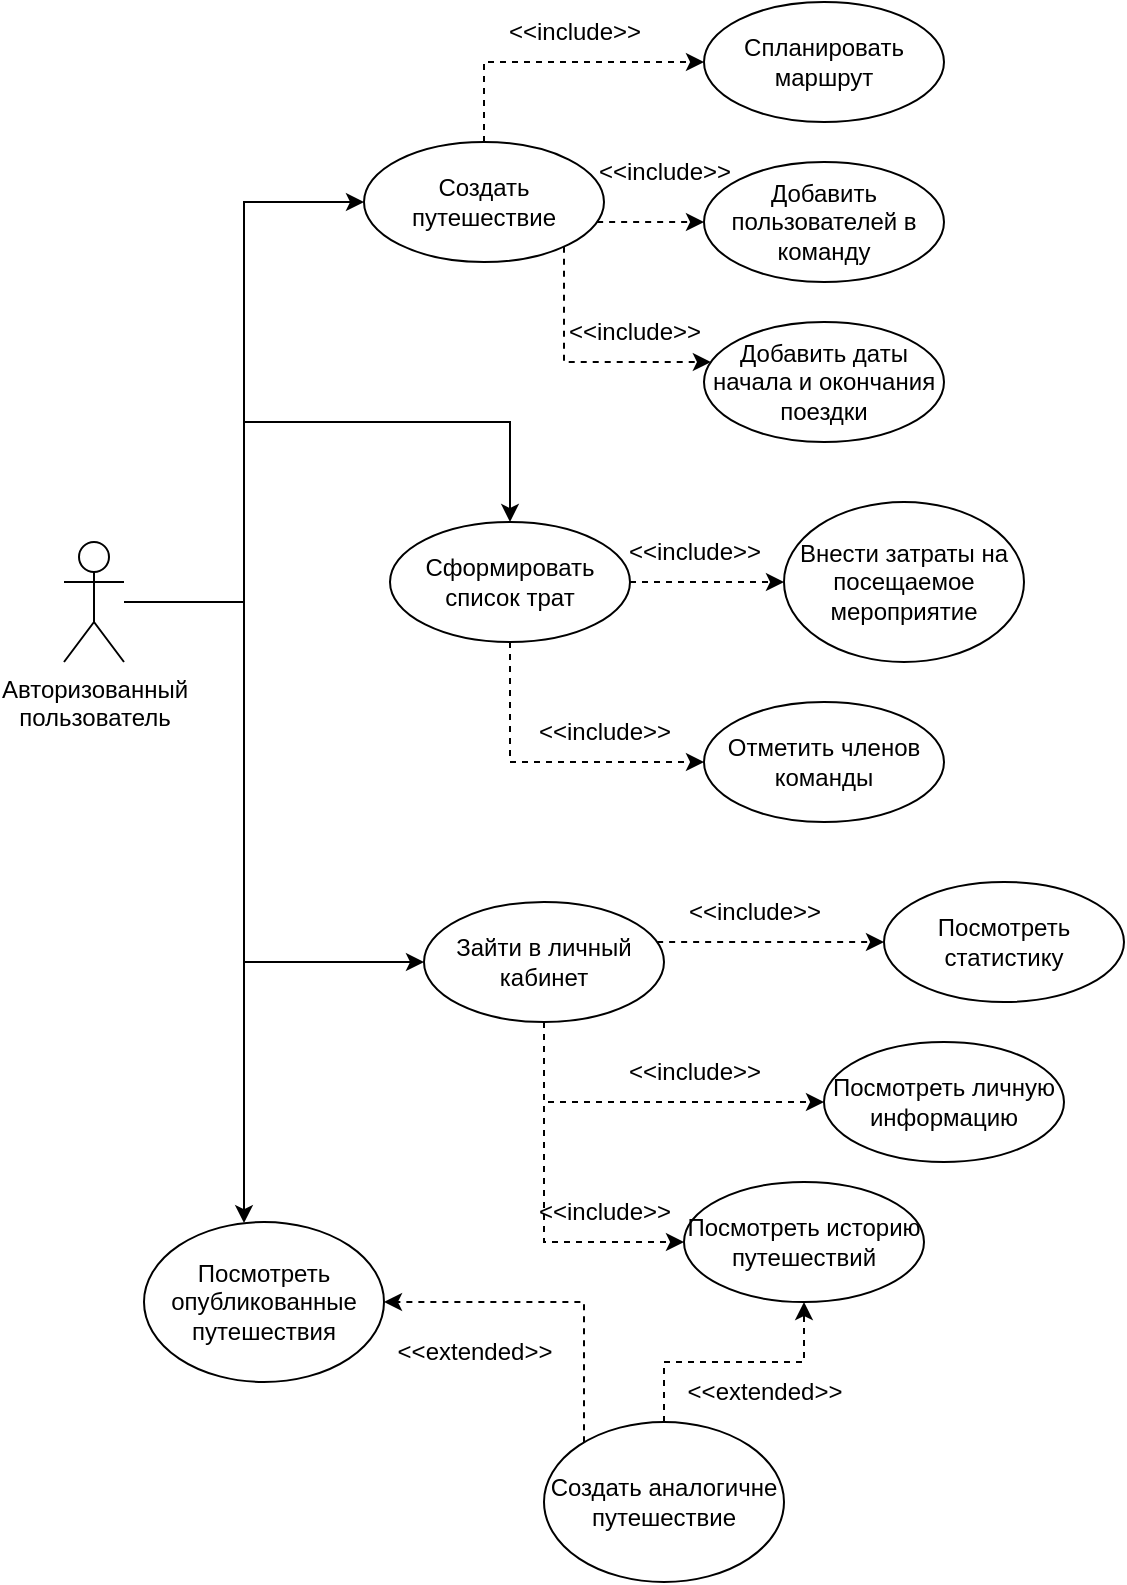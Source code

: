 <mxfile version="23.1.5" type="device">
  <diagram name="Страница — 1" id="QKurY-7QVvYl4Nxj8XBM">
    <mxGraphModel dx="590" dy="1044" grid="1" gridSize="10" guides="1" tooltips="1" connect="1" arrows="1" fold="1" page="1" pageScale="1" pageWidth="827" pageHeight="1169" math="0" shadow="0">
      <root>
        <mxCell id="0" />
        <mxCell id="1" parent="0" />
        <mxCell id="iyz1q3-HyyT69oxtzD1N-1" style="rounded=0;orthogonalLoop=1;jettySize=auto;html=1;edgeStyle=orthogonalEdgeStyle;" parent="1" source="iyz1q3-HyyT69oxtzD1N-2" target="iyz1q3-HyyT69oxtzD1N-6" edge="1">
          <mxGeometry relative="1" as="geometry">
            <Array as="points">
              <mxPoint x="220" y="520" />
              <mxPoint x="220" y="320" />
            </Array>
          </mxGeometry>
        </mxCell>
        <mxCell id="iyz1q3-HyyT69oxtzD1N-16" style="edgeStyle=orthogonalEdgeStyle;rounded=0;orthogonalLoop=1;jettySize=auto;html=1;" parent="1" source="iyz1q3-HyyT69oxtzD1N-2" target="iyz1q3-HyyT69oxtzD1N-15" edge="1">
          <mxGeometry relative="1" as="geometry">
            <Array as="points">
              <mxPoint x="220" y="520" />
              <mxPoint x="220" y="700" />
            </Array>
          </mxGeometry>
        </mxCell>
        <mxCell id="iyz1q3-HyyT69oxtzD1N-2" value="Авторизованный&lt;br&gt;пользователь" style="shape=umlActor;verticalLabelPosition=bottom;verticalAlign=top;html=1;outlineConnect=0;" parent="1" vertex="1">
          <mxGeometry x="130" y="490" width="30" height="60" as="geometry" />
        </mxCell>
        <mxCell id="iyz1q3-HyyT69oxtzD1N-4" value="Посмотреть опубликованные путешествия" style="ellipse;whiteSpace=wrap;html=1;" parent="1" vertex="1">
          <mxGeometry x="170" y="830" width="120" height="80" as="geometry" />
        </mxCell>
        <mxCell id="iyz1q3-HyyT69oxtzD1N-23" style="edgeStyle=orthogonalEdgeStyle;rounded=0;orthogonalLoop=1;jettySize=auto;html=1;dashed=1;" parent="1" source="iyz1q3-HyyT69oxtzD1N-5" target="iyz1q3-HyyT69oxtzD1N-21" edge="1">
          <mxGeometry relative="1" as="geometry" />
        </mxCell>
        <mxCell id="iyz1q3-HyyT69oxtzD1N-24" style="edgeStyle=orthogonalEdgeStyle;rounded=0;orthogonalLoop=1;jettySize=auto;html=1;dashed=1;" parent="1" source="iyz1q3-HyyT69oxtzD1N-5" target="iyz1q3-HyyT69oxtzD1N-22" edge="1">
          <mxGeometry relative="1" as="geometry">
            <Array as="points">
              <mxPoint x="353" y="600" />
            </Array>
          </mxGeometry>
        </mxCell>
        <mxCell id="iyz1q3-HyyT69oxtzD1N-5" value="Сформировать список трат" style="ellipse;whiteSpace=wrap;html=1;" parent="1" vertex="1">
          <mxGeometry x="293" y="480" width="120" height="60" as="geometry" />
        </mxCell>
        <mxCell id="iyz1q3-HyyT69oxtzD1N-17" style="edgeStyle=orthogonalEdgeStyle;rounded=0;orthogonalLoop=1;jettySize=auto;html=1;dashed=1;" parent="1" source="iyz1q3-HyyT69oxtzD1N-6" target="iyz1q3-HyyT69oxtzD1N-12" edge="1">
          <mxGeometry relative="1" as="geometry">
            <Array as="points">
              <mxPoint x="340" y="250" />
            </Array>
          </mxGeometry>
        </mxCell>
        <mxCell id="iyz1q3-HyyT69oxtzD1N-18" style="edgeStyle=orthogonalEdgeStyle;rounded=0;orthogonalLoop=1;jettySize=auto;html=1;dashed=1;" parent="1" source="iyz1q3-HyyT69oxtzD1N-6" target="iyz1q3-HyyT69oxtzD1N-11" edge="1">
          <mxGeometry relative="1" as="geometry">
            <Array as="points">
              <mxPoint x="420" y="330" />
              <mxPoint x="420" y="330" />
            </Array>
          </mxGeometry>
        </mxCell>
        <mxCell id="iyz1q3-HyyT69oxtzD1N-19" style="edgeStyle=orthogonalEdgeStyle;rounded=0;orthogonalLoop=1;jettySize=auto;html=1;dashed=1;" parent="1" source="iyz1q3-HyyT69oxtzD1N-6" target="iyz1q3-HyyT69oxtzD1N-10" edge="1">
          <mxGeometry relative="1" as="geometry">
            <Array as="points">
              <mxPoint x="380" y="400" />
            </Array>
          </mxGeometry>
        </mxCell>
        <mxCell id="iyz1q3-HyyT69oxtzD1N-6" value="Создать путешествие" style="ellipse;whiteSpace=wrap;html=1;" parent="1" vertex="1">
          <mxGeometry x="280" y="290" width="120" height="60" as="geometry" />
        </mxCell>
        <mxCell id="iyz1q3-HyyT69oxtzD1N-7" style="rounded=0;orthogonalLoop=1;jettySize=auto;html=1;edgeStyle=orthogonalEdgeStyle;" parent="1" source="iyz1q3-HyyT69oxtzD1N-2" target="iyz1q3-HyyT69oxtzD1N-5" edge="1">
          <mxGeometry relative="1" as="geometry">
            <mxPoint x="170" y="520" as="sourcePoint" />
            <mxPoint x="310" y="431" as="targetPoint" />
            <Array as="points">
              <mxPoint x="220" y="520" />
              <mxPoint x="220" y="430" />
              <mxPoint x="353" y="430" />
            </Array>
          </mxGeometry>
        </mxCell>
        <mxCell id="iyz1q3-HyyT69oxtzD1N-9" style="rounded=0;orthogonalLoop=1;jettySize=auto;html=1;edgeStyle=orthogonalEdgeStyle;" parent="1" source="iyz1q3-HyyT69oxtzD1N-2" target="iyz1q3-HyyT69oxtzD1N-4" edge="1">
          <mxGeometry relative="1" as="geometry">
            <mxPoint x="170" y="532" as="sourcePoint" />
            <mxPoint x="292" y="551" as="targetPoint" />
            <Array as="points">
              <mxPoint x="220" y="520" />
            </Array>
          </mxGeometry>
        </mxCell>
        <mxCell id="iyz1q3-HyyT69oxtzD1N-10" value="Добавить даты начала и окончания поездки" style="ellipse;whiteSpace=wrap;html=1;" parent="1" vertex="1">
          <mxGeometry x="450" y="380" width="120" height="60" as="geometry" />
        </mxCell>
        <mxCell id="iyz1q3-HyyT69oxtzD1N-11" value="Добавить пользователей в команду" style="ellipse;whiteSpace=wrap;html=1;" parent="1" vertex="1">
          <mxGeometry x="450" y="300" width="120" height="60" as="geometry" />
        </mxCell>
        <mxCell id="iyz1q3-HyyT69oxtzD1N-12" value="Спланировать маршрут" style="ellipse;whiteSpace=wrap;html=1;" parent="1" vertex="1">
          <mxGeometry x="450" y="220" width="120" height="60" as="geometry" />
        </mxCell>
        <mxCell id="iyz1q3-HyyT69oxtzD1N-34" style="edgeStyle=orthogonalEdgeStyle;rounded=0;orthogonalLoop=1;jettySize=auto;html=1;dashed=1;" parent="1" source="iyz1q3-HyyT69oxtzD1N-13" target="iyz1q3-HyyT69oxtzD1N-4" edge="1">
          <mxGeometry relative="1" as="geometry">
            <Array as="points">
              <mxPoint x="390" y="870" />
            </Array>
          </mxGeometry>
        </mxCell>
        <mxCell id="iyz1q3-HyyT69oxtzD1N-35" style="edgeStyle=orthogonalEdgeStyle;rounded=0;orthogonalLoop=1;jettySize=auto;html=1;dashed=1;" parent="1" source="iyz1q3-HyyT69oxtzD1N-13" target="iyz1q3-HyyT69oxtzD1N-25" edge="1">
          <mxGeometry relative="1" as="geometry" />
        </mxCell>
        <mxCell id="iyz1q3-HyyT69oxtzD1N-13" value="Создать аналогичне путешествие" style="ellipse;whiteSpace=wrap;html=1;" parent="1" vertex="1">
          <mxGeometry x="370" y="930" width="120" height="80" as="geometry" />
        </mxCell>
        <mxCell id="iyz1q3-HyyT69oxtzD1N-26" value="" style="edgeStyle=orthogonalEdgeStyle;rounded=0;orthogonalLoop=1;jettySize=auto;html=1;dashed=1;" parent="1" source="iyz1q3-HyyT69oxtzD1N-15" target="iyz1q3-HyyT69oxtzD1N-25" edge="1">
          <mxGeometry relative="1" as="geometry">
            <Array as="points">
              <mxPoint x="370" y="840" />
            </Array>
          </mxGeometry>
        </mxCell>
        <mxCell id="iyz1q3-HyyT69oxtzD1N-30" value="" style="edgeStyle=orthogonalEdgeStyle;rounded=0;orthogonalLoop=1;jettySize=auto;html=1;dashed=1;" parent="1" source="iyz1q3-HyyT69oxtzD1N-15" target="iyz1q3-HyyT69oxtzD1N-27" edge="1">
          <mxGeometry relative="1" as="geometry">
            <Array as="points">
              <mxPoint x="440" y="690" />
              <mxPoint x="440" y="690" />
            </Array>
          </mxGeometry>
        </mxCell>
        <mxCell id="iyz1q3-HyyT69oxtzD1N-33" value="" style="edgeStyle=orthogonalEdgeStyle;rounded=0;orthogonalLoop=1;jettySize=auto;html=1;dashed=1;" parent="1" source="iyz1q3-HyyT69oxtzD1N-15" target="iyz1q3-HyyT69oxtzD1N-32" edge="1">
          <mxGeometry relative="1" as="geometry">
            <Array as="points">
              <mxPoint x="370" y="770" />
            </Array>
          </mxGeometry>
        </mxCell>
        <mxCell id="iyz1q3-HyyT69oxtzD1N-15" value="Зайти в личный кабинет" style="ellipse;whiteSpace=wrap;html=1;" parent="1" vertex="1">
          <mxGeometry x="310" y="670" width="120" height="60" as="geometry" />
        </mxCell>
        <mxCell id="iyz1q3-HyyT69oxtzD1N-21" value="Внести затраты на посещаемое мероприятие" style="ellipse;whiteSpace=wrap;html=1;" parent="1" vertex="1">
          <mxGeometry x="490" y="470" width="120" height="80" as="geometry" />
        </mxCell>
        <mxCell id="iyz1q3-HyyT69oxtzD1N-22" value="Отметить членов команды" style="ellipse;whiteSpace=wrap;html=1;" parent="1" vertex="1">
          <mxGeometry x="450" y="570" width="120" height="60" as="geometry" />
        </mxCell>
        <mxCell id="iyz1q3-HyyT69oxtzD1N-25" value="Посмотреть историю путешествий" style="ellipse;whiteSpace=wrap;html=1;" parent="1" vertex="1">
          <mxGeometry x="440" y="810" width="120" height="60" as="geometry" />
        </mxCell>
        <mxCell id="iyz1q3-HyyT69oxtzD1N-27" value="Посмотреть статистику" style="ellipse;whiteSpace=wrap;html=1;" parent="1" vertex="1">
          <mxGeometry x="540" y="660" width="120" height="60" as="geometry" />
        </mxCell>
        <mxCell id="iyz1q3-HyyT69oxtzD1N-32" value="Посмотреть личную информацию" style="ellipse;whiteSpace=wrap;html=1;" parent="1" vertex="1">
          <mxGeometry x="510" y="740" width="120" height="60" as="geometry" />
        </mxCell>
        <mxCell id="iyz1q3-HyyT69oxtzD1N-36" value="&amp;lt;&amp;lt;extended&amp;gt;&amp;gt;" style="text;html=1;align=center;verticalAlign=middle;resizable=0;points=[];autosize=1;strokeColor=none;fillColor=none;" parent="1" vertex="1">
          <mxGeometry x="285" y="880" width="100" height="30" as="geometry" />
        </mxCell>
        <mxCell id="iyz1q3-HyyT69oxtzD1N-37" value="&amp;lt;&amp;lt;extended&amp;gt;&amp;gt;" style="text;html=1;align=center;verticalAlign=middle;resizable=0;points=[];autosize=1;strokeColor=none;fillColor=none;" parent="1" vertex="1">
          <mxGeometry x="430" y="900" width="100" height="30" as="geometry" />
        </mxCell>
        <mxCell id="iyz1q3-HyyT69oxtzD1N-38" value="&amp;lt;&amp;lt;include&amp;gt;&amp;gt;" style="text;html=1;align=center;verticalAlign=middle;resizable=0;points=[];autosize=1;strokeColor=none;fillColor=none;" parent="1" vertex="1">
          <mxGeometry x="355" y="810" width="90" height="30" as="geometry" />
        </mxCell>
        <mxCell id="iyz1q3-HyyT69oxtzD1N-39" value="&amp;lt;&amp;lt;include&amp;gt;&amp;gt;" style="text;html=1;align=center;verticalAlign=middle;resizable=0;points=[];autosize=1;strokeColor=none;fillColor=none;" parent="1" vertex="1">
          <mxGeometry x="400" y="740" width="90" height="30" as="geometry" />
        </mxCell>
        <mxCell id="iyz1q3-HyyT69oxtzD1N-40" value="&amp;lt;&amp;lt;include&amp;gt;&amp;gt;" style="text;html=1;align=center;verticalAlign=middle;resizable=0;points=[];autosize=1;strokeColor=none;fillColor=none;" parent="1" vertex="1">
          <mxGeometry x="430" y="660" width="90" height="30" as="geometry" />
        </mxCell>
        <mxCell id="iyz1q3-HyyT69oxtzD1N-41" value="&amp;lt;&amp;lt;include&amp;gt;&amp;gt;" style="text;html=1;align=center;verticalAlign=middle;resizable=0;points=[];autosize=1;strokeColor=none;fillColor=none;" parent="1" vertex="1">
          <mxGeometry x="355" y="570" width="90" height="30" as="geometry" />
        </mxCell>
        <mxCell id="iyz1q3-HyyT69oxtzD1N-42" value="&amp;lt;&amp;lt;include&amp;gt;&amp;gt;" style="text;html=1;align=center;verticalAlign=middle;resizable=0;points=[];autosize=1;strokeColor=none;fillColor=none;" parent="1" vertex="1">
          <mxGeometry x="400" y="480" width="90" height="30" as="geometry" />
        </mxCell>
        <mxCell id="iyz1q3-HyyT69oxtzD1N-43" value="&amp;lt;&amp;lt;include&amp;gt;&amp;gt;" style="text;html=1;align=center;verticalAlign=middle;resizable=0;points=[];autosize=1;strokeColor=none;fillColor=none;" parent="1" vertex="1">
          <mxGeometry x="370" y="370" width="90" height="30" as="geometry" />
        </mxCell>
        <mxCell id="iyz1q3-HyyT69oxtzD1N-44" value="&amp;lt;&amp;lt;include&amp;gt;&amp;gt;" style="text;html=1;align=center;verticalAlign=middle;resizable=0;points=[];autosize=1;strokeColor=none;fillColor=none;" parent="1" vertex="1">
          <mxGeometry x="385" y="290" width="90" height="30" as="geometry" />
        </mxCell>
        <mxCell id="iyz1q3-HyyT69oxtzD1N-45" value="&amp;lt;&amp;lt;include&amp;gt;&amp;gt;" style="text;html=1;align=center;verticalAlign=middle;resizable=0;points=[];autosize=1;strokeColor=none;fillColor=none;" parent="1" vertex="1">
          <mxGeometry x="340" y="220" width="90" height="30" as="geometry" />
        </mxCell>
      </root>
    </mxGraphModel>
  </diagram>
</mxfile>
